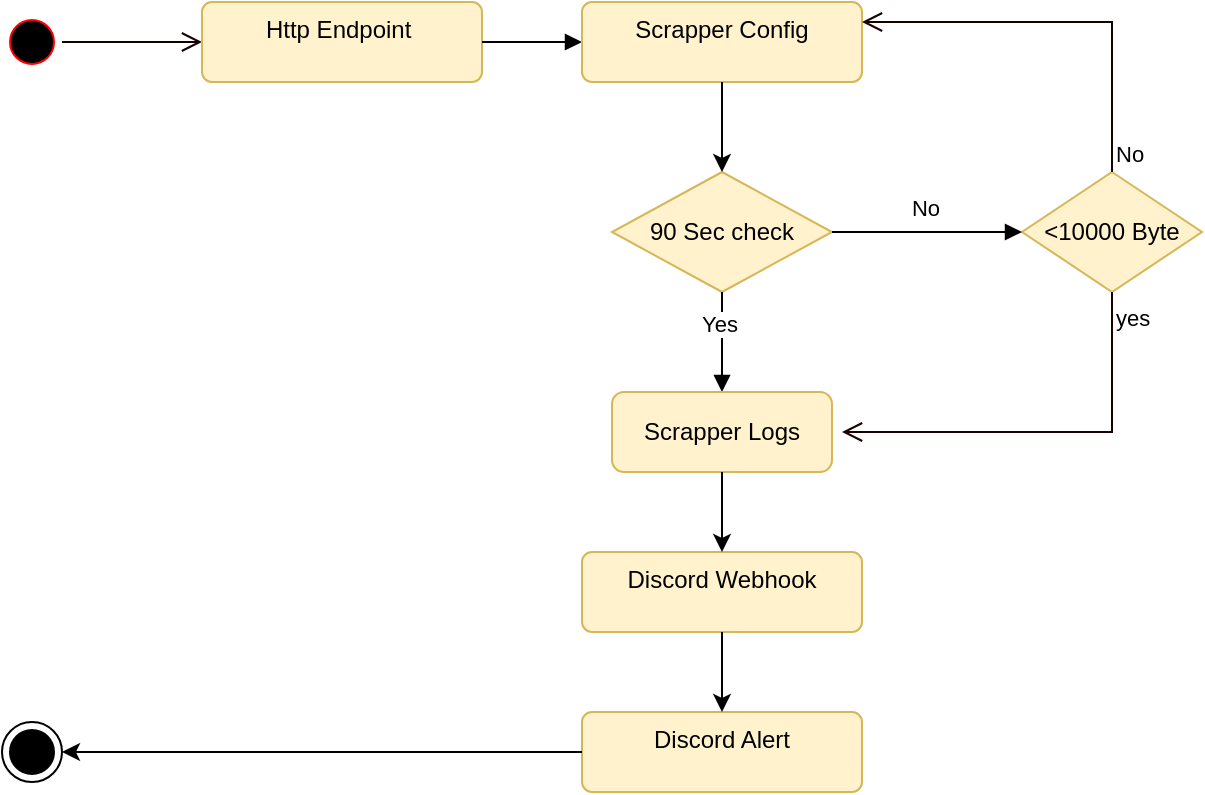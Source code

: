 <mxfile version="24.0.0" type="device">
  <diagram name="Page-1" id="vntMvkzGxNJ9EHigb2JI">
    <mxGraphModel dx="1050" dy="522" grid="1" gridSize="10" guides="1" tooltips="1" connect="1" arrows="1" fold="1" page="1" pageScale="1" pageWidth="850" pageHeight="1100" math="0" shadow="0">
      <root>
        <mxCell id="0" />
        <mxCell id="1" parent="0" />
        <mxCell id="rcdGEAmQTFtLaSU7WSCd-1" value="" style="ellipse;html=1;shape=startState;fillColor=#000000;strokeColor=#ff0000;" vertex="1" parent="1">
          <mxGeometry x="50" y="50" width="30" height="30" as="geometry" />
        </mxCell>
        <mxCell id="rcdGEAmQTFtLaSU7WSCd-2" value="" style="edgeStyle=orthogonalEdgeStyle;html=1;verticalAlign=bottom;endArrow=open;endSize=8;strokeColor=#120000;rounded=0;" edge="1" source="rcdGEAmQTFtLaSU7WSCd-1" parent="1" target="rcdGEAmQTFtLaSU7WSCd-3">
          <mxGeometry relative="1" as="geometry">
            <mxPoint x="150" y="65" as="targetPoint" />
          </mxGeometry>
        </mxCell>
        <mxCell id="rcdGEAmQTFtLaSU7WSCd-3" value="Http Endpoint&amp;nbsp;" style="html=1;align=center;verticalAlign=top;rounded=1;absoluteArcSize=1;arcSize=10;dashed=0;whiteSpace=wrap;fillColor=#fff2cc;strokeColor=#d6b656;" vertex="1" parent="1">
          <mxGeometry x="150" y="45" width="140" height="40" as="geometry" />
        </mxCell>
        <mxCell id="rcdGEAmQTFtLaSU7WSCd-4" value="" style="html=1;verticalAlign=bottom;labelBackgroundColor=none;endArrow=block;endFill=1;rounded=0;exitX=1;exitY=0.5;exitDx=0;exitDy=0;" edge="1" parent="1" source="rcdGEAmQTFtLaSU7WSCd-3" target="rcdGEAmQTFtLaSU7WSCd-5">
          <mxGeometry width="160" relative="1" as="geometry">
            <mxPoint x="340" y="270" as="sourcePoint" />
            <mxPoint x="380" y="65" as="targetPoint" />
          </mxGeometry>
        </mxCell>
        <mxCell id="rcdGEAmQTFtLaSU7WSCd-5" value="Scrapper Config" style="html=1;align=center;verticalAlign=top;rounded=1;absoluteArcSize=1;arcSize=10;dashed=0;whiteSpace=wrap;fillColor=#fff2cc;strokeColor=#d6b656;" vertex="1" parent="1">
          <mxGeometry x="340" y="45" width="140" height="40" as="geometry" />
        </mxCell>
        <mxCell id="rcdGEAmQTFtLaSU7WSCd-6" value="&amp;lt;10000 Byte" style="rhombus;whiteSpace=wrap;html=1;fillColor=#fff2cc;strokeColor=#d6b656;" vertex="1" parent="1">
          <mxGeometry x="560" y="130" width="90" height="60" as="geometry" />
        </mxCell>
        <mxCell id="rcdGEAmQTFtLaSU7WSCd-7" value="No" style="edgeStyle=orthogonalEdgeStyle;html=1;align=left;verticalAlign=bottom;endArrow=open;endSize=8;strokeColor=#170000;rounded=0;entryX=1;entryY=0.25;entryDx=0;entryDy=0;exitX=0.5;exitY=0;exitDx=0;exitDy=0;" edge="1" source="rcdGEAmQTFtLaSU7WSCd-6" parent="1" target="rcdGEAmQTFtLaSU7WSCd-5">
          <mxGeometry x="-1" relative="1" as="geometry">
            <mxPoint x="620" y="350" as="targetPoint" />
          </mxGeometry>
        </mxCell>
        <mxCell id="rcdGEAmQTFtLaSU7WSCd-8" value="yes" style="edgeStyle=orthogonalEdgeStyle;html=1;align=left;verticalAlign=top;endArrow=open;endSize=8;strokeColor=#170000;rounded=0;exitX=0.5;exitY=1;exitDx=0;exitDy=0;" edge="1" source="rcdGEAmQTFtLaSU7WSCd-6" parent="1">
          <mxGeometry x="-1" relative="1" as="geometry">
            <mxPoint x="470" y="260" as="targetPoint" />
            <Array as="points">
              <mxPoint x="605" y="260" />
            </Array>
          </mxGeometry>
        </mxCell>
        <mxCell id="rcdGEAmQTFtLaSU7WSCd-10" value="90 Sec check" style="rhombus;whiteSpace=wrap;html=1;fillColor=#fff2cc;strokeColor=#d6b656;" vertex="1" parent="1">
          <mxGeometry x="355" y="130" width="110" height="60" as="geometry" />
        </mxCell>
        <mxCell id="rcdGEAmQTFtLaSU7WSCd-11" value="No&amp;nbsp;" style="html=1;verticalAlign=bottom;endArrow=block;curved=0;rounded=0;exitX=1;exitY=0.5;exitDx=0;exitDy=0;entryX=0;entryY=0.5;entryDx=0;entryDy=0;" edge="1" parent="1" source="rcdGEAmQTFtLaSU7WSCd-10" target="rcdGEAmQTFtLaSU7WSCd-6">
          <mxGeometry x="-0.004" y="3" width="80" relative="1" as="geometry">
            <mxPoint x="380" y="270" as="sourcePoint" />
            <mxPoint x="500" y="200" as="targetPoint" />
            <Array as="points" />
            <mxPoint as="offset" />
          </mxGeometry>
        </mxCell>
        <mxCell id="rcdGEAmQTFtLaSU7WSCd-13" value="Yes&amp;nbsp;" style="html=1;verticalAlign=bottom;endArrow=block;curved=0;rounded=0;exitX=0.5;exitY=1;exitDx=0;exitDy=0;" edge="1" parent="1" source="rcdGEAmQTFtLaSU7WSCd-10" target="rcdGEAmQTFtLaSU7WSCd-20">
          <mxGeometry width="80" relative="1" as="geometry">
            <mxPoint x="380" y="270" as="sourcePoint" />
            <mxPoint x="370" y="320" as="targetPoint" />
          </mxGeometry>
        </mxCell>
        <mxCell id="rcdGEAmQTFtLaSU7WSCd-14" value="Discord Webhook" style="html=1;align=center;verticalAlign=top;rounded=1;absoluteArcSize=1;arcSize=10;dashed=0;whiteSpace=wrap;fillColor=#fff2cc;strokeColor=#d6b656;" vertex="1" parent="1">
          <mxGeometry x="340" y="320" width="140" height="40" as="geometry" />
        </mxCell>
        <mxCell id="rcdGEAmQTFtLaSU7WSCd-15" value="" style="ellipse;html=1;shape=endState;fillColor=strokeColor;" vertex="1" parent="1">
          <mxGeometry x="50" y="405" width="30" height="30" as="geometry" />
        </mxCell>
        <mxCell id="rcdGEAmQTFtLaSU7WSCd-16" value="Discord Alert" style="html=1;align=center;verticalAlign=top;rounded=1;absoluteArcSize=1;arcSize=10;dashed=0;whiteSpace=wrap;fillColor=#fff2cc;strokeColor=#d6b656;" vertex="1" parent="1">
          <mxGeometry x="340" y="400" width="140" height="40" as="geometry" />
        </mxCell>
        <mxCell id="rcdGEAmQTFtLaSU7WSCd-17" value="" style="endArrow=classic;html=1;rounded=0;exitX=0.5;exitY=1;exitDx=0;exitDy=0;entryX=0.5;entryY=0;entryDx=0;entryDy=0;" edge="1" parent="1" source="rcdGEAmQTFtLaSU7WSCd-14" target="rcdGEAmQTFtLaSU7WSCd-16">
          <mxGeometry width="50" height="50" relative="1" as="geometry">
            <mxPoint x="400" y="300" as="sourcePoint" />
            <mxPoint x="450" y="250" as="targetPoint" />
          </mxGeometry>
        </mxCell>
        <mxCell id="rcdGEAmQTFtLaSU7WSCd-19" value="" style="endArrow=classic;html=1;rounded=0;exitX=0;exitY=0.5;exitDx=0;exitDy=0;" edge="1" parent="1" source="rcdGEAmQTFtLaSU7WSCd-16" target="rcdGEAmQTFtLaSU7WSCd-15">
          <mxGeometry width="50" height="50" relative="1" as="geometry">
            <mxPoint x="400" y="300" as="sourcePoint" />
            <mxPoint x="450" y="250" as="targetPoint" />
          </mxGeometry>
        </mxCell>
        <mxCell id="rcdGEAmQTFtLaSU7WSCd-20" value="Scrapper Logs" style="rounded=1;whiteSpace=wrap;html=1;fillColor=#fff2cc;strokeColor=#d6b656;" vertex="1" parent="1">
          <mxGeometry x="355" y="240" width="110" height="40" as="geometry" />
        </mxCell>
        <mxCell id="rcdGEAmQTFtLaSU7WSCd-21" value="" style="endArrow=classic;html=1;rounded=0;entryX=0.5;entryY=0;entryDx=0;entryDy=0;" edge="1" parent="1" source="rcdGEAmQTFtLaSU7WSCd-5" target="rcdGEAmQTFtLaSU7WSCd-10">
          <mxGeometry width="50" height="50" relative="1" as="geometry">
            <mxPoint x="400" y="300" as="sourcePoint" />
            <mxPoint x="450" y="250" as="targetPoint" />
          </mxGeometry>
        </mxCell>
        <mxCell id="rcdGEAmQTFtLaSU7WSCd-25" value="" style="endArrow=classic;html=1;rounded=0;exitX=0.5;exitY=1;exitDx=0;exitDy=0;entryX=0.5;entryY=0;entryDx=0;entryDy=0;" edge="1" parent="1" source="rcdGEAmQTFtLaSU7WSCd-20" target="rcdGEAmQTFtLaSU7WSCd-14">
          <mxGeometry width="50" height="50" relative="1" as="geometry">
            <mxPoint x="400" y="300" as="sourcePoint" />
            <mxPoint x="450" y="250" as="targetPoint" />
          </mxGeometry>
        </mxCell>
      </root>
    </mxGraphModel>
  </diagram>
</mxfile>
